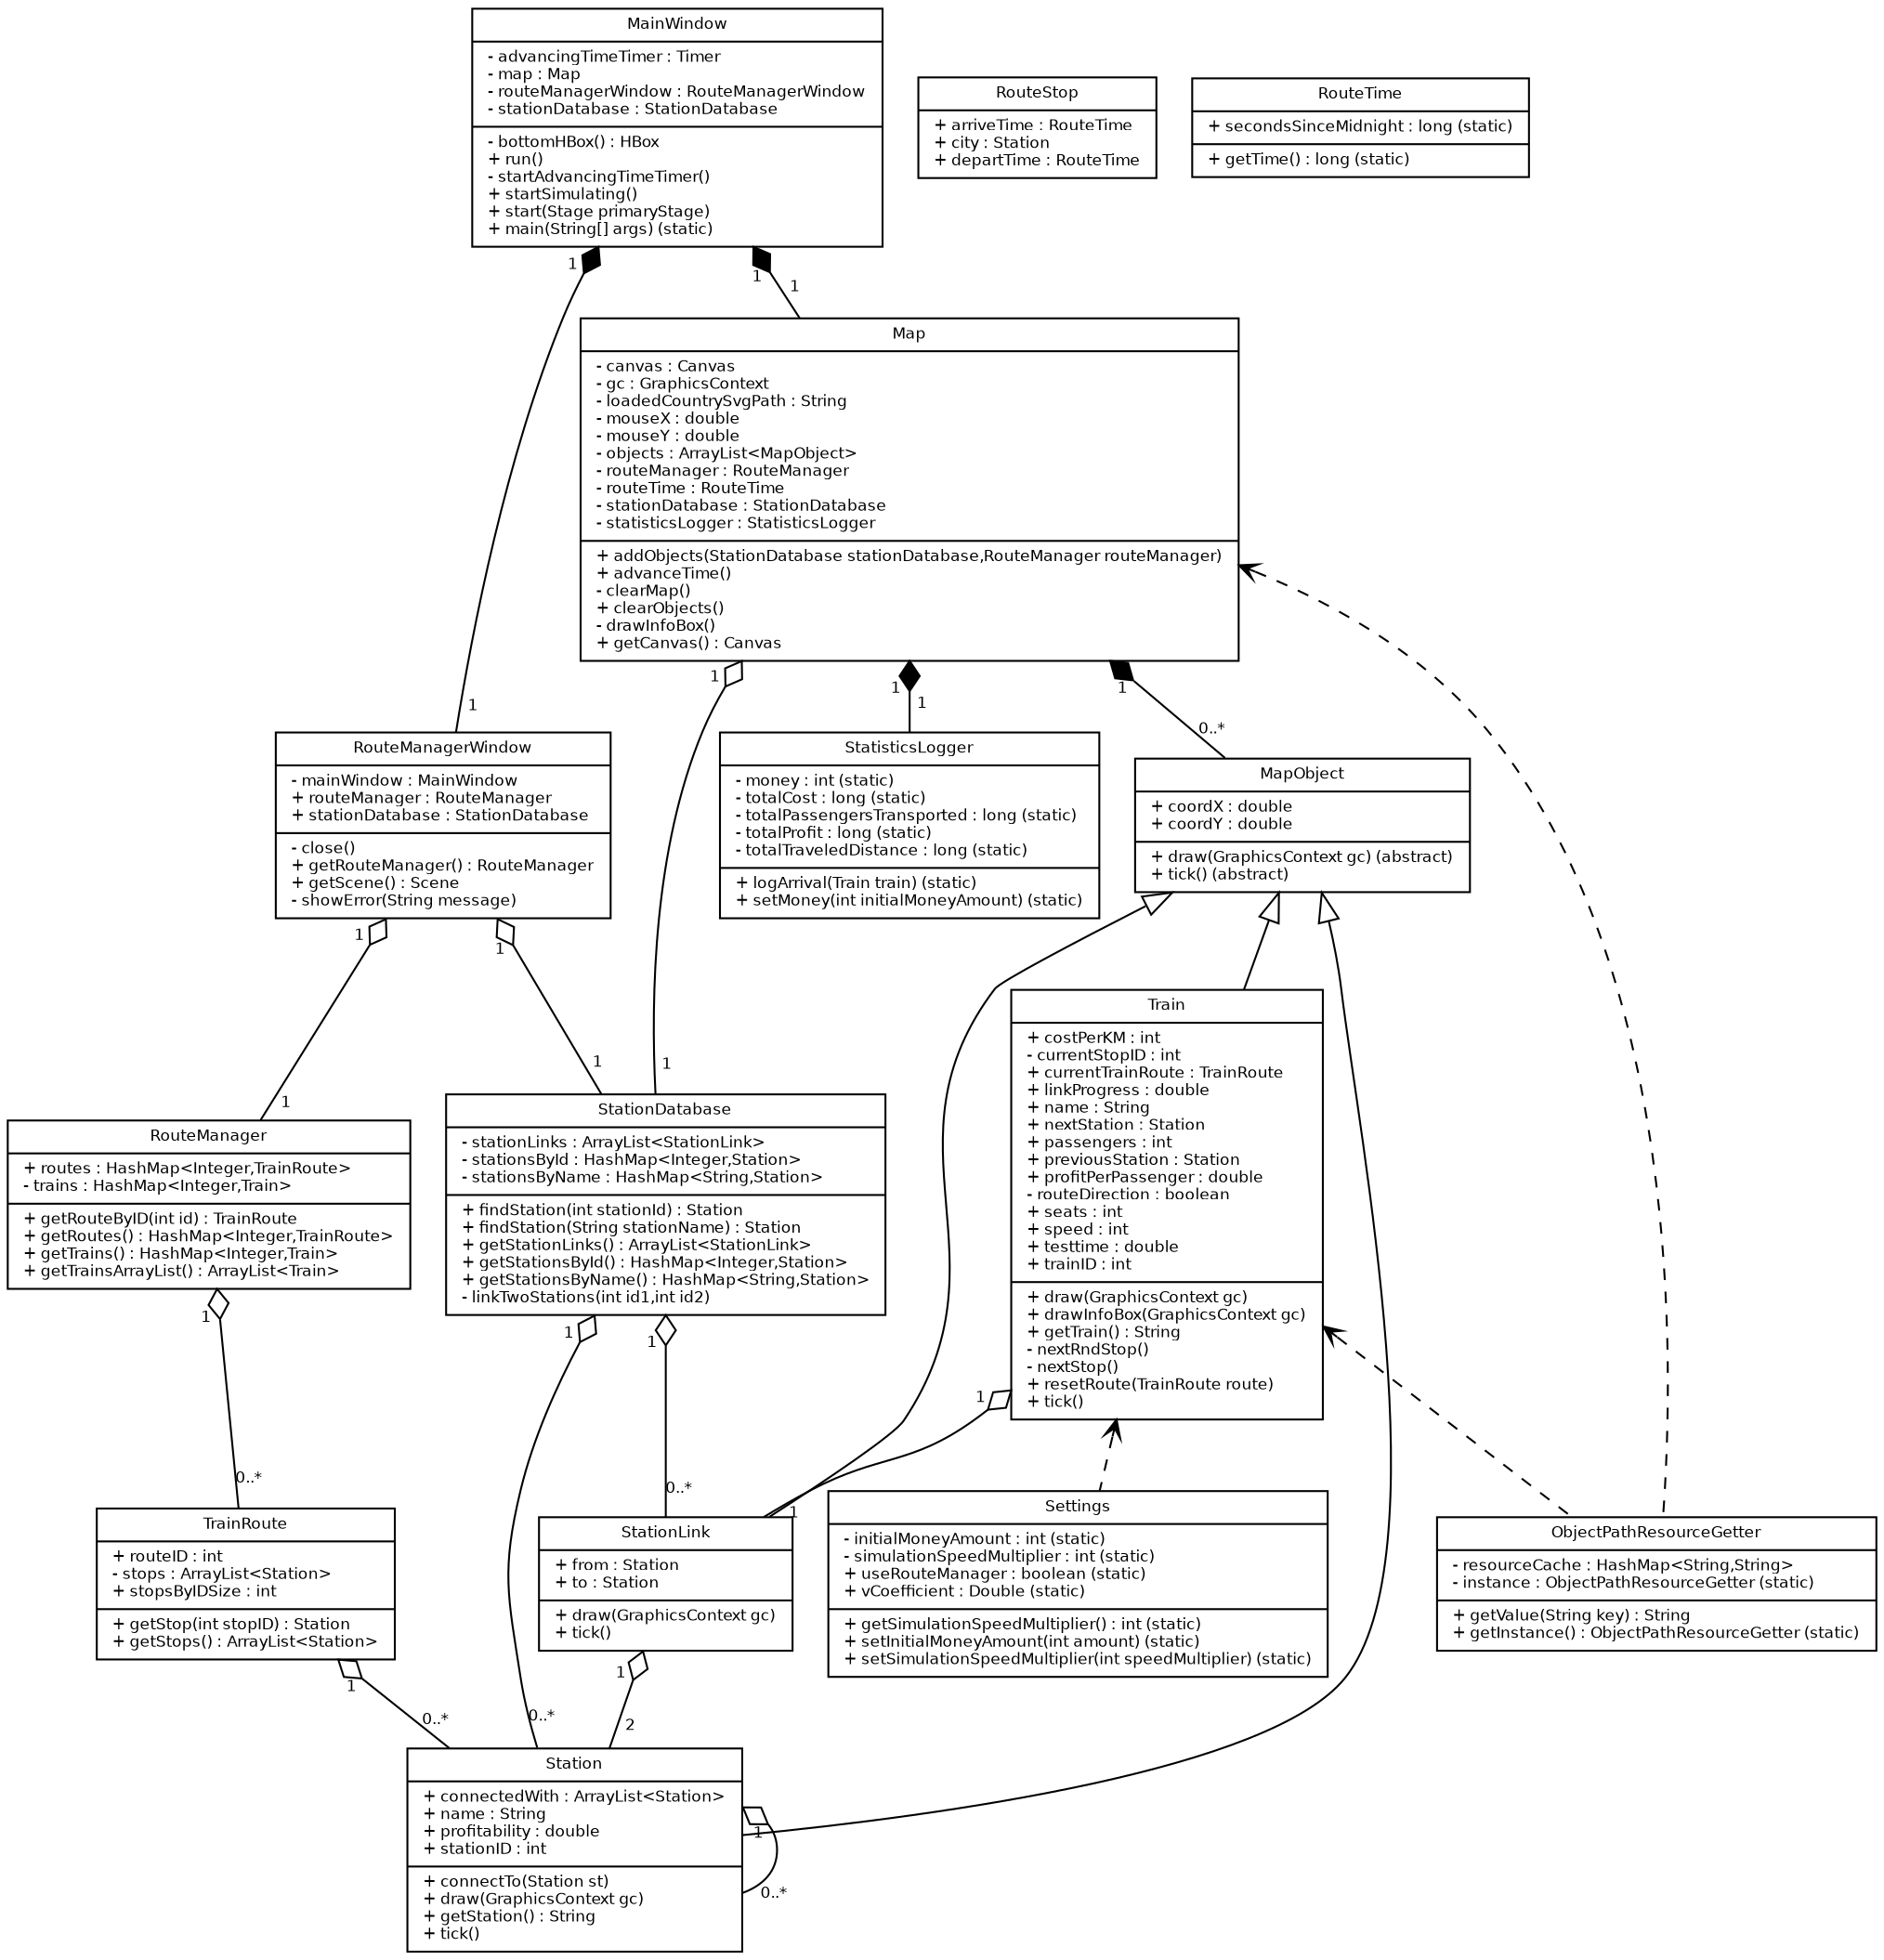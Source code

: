 digraph G {
    fontname = "Bitstream Vera Sans"
    fontsize = 8

    node [
        fontname = "Bitstream Vera Sans"
        fontsize = 8
        shape = "record"
    ]

    edge [
        arrowtail = "empty"
        fontname = "Bitstream Vera Sans"
        fontsize = 8
    ]

MainWindow [ label = "{MainWindow|
- advancingTimeTimer : Timer\l
- map : Map\l
- routeManagerWindow : RouteManagerWindow\l
- stationDatabase : StationDatabase\l
|
- bottomHBox() : HBox\l
+ run()\l
- startAdvancingTimeTimer()\l
+ startSimulating()\l
+ start(Stage primaryStage)\l
+ main(String[] args)  (static)\l
}" ]
Map [ label = "{Map|
- canvas : Canvas\l
- gc : GraphicsContext\l
- loadedCountrySvgPath : String\l
- mouseX : double\l
- mouseY : double\l
- objects : ArrayList\<MapObject\>\l
- routeManager : RouteManager\l
- routeTime : RouteTime\l
- stationDatabase : StationDatabase\l
- statisticsLogger : StatisticsLogger\l
|
+ addObjects(StationDatabase stationDatabase,RouteManager routeManager)\l
+ advanceTime()\l
- clearMap()\l
+ clearObjects()\l
- drawInfoBox()\l
+ getCanvas() : Canvas\l
}" ]
MapObject [ label = "{MapObject|
+ coordX : double\l
+ coordY : double\l
|
+ draw(GraphicsContext gc)  (abstract)\l
+ tick()  (abstract)\l
}" ]
ObjectPathResourceGetter [ label = "{ObjectPathResourceGetter|
- resourceCache : HashMap\<String,String\>\l
- instance : ObjectPathResourceGetter  (static)\l
|
+ getValue(String key) : String\l
+ getInstance() : ObjectPathResourceGetter  (static)\l
}" ]
RouteManager [ label = "{RouteManager|
+ routes : HashMap\<Integer,TrainRoute\>\l
- trains : HashMap\<Integer,Train\>\l
|
+ getRouteByID(int id) : TrainRoute\l
+ getRoutes() : HashMap\<Integer,TrainRoute\>\l
+ getTrains() : HashMap\<Integer,Train\>\l
+ getTrainsArrayList() : ArrayList\<Train\>\l
}" ]
RouteManagerWindow [ label = "{RouteManagerWindow|
- mainWindow : MainWindow\l
+ routeManager : RouteManager\l
+ stationDatabase : StationDatabase\l
|
- close()\l
+ getRouteManager() : RouteManager\l
+ getScene() : Scene\l
- showError(String message)\l
}" ]
RouteStop [ label = "{RouteStop|
+ arriveTime : RouteTime\l
+ city : Station\l
+ departTime : RouteTime\l
}" ]
RouteTime [ label = "{RouteTime|
+ secondsSinceMidnight : long  (static)\l
|
+ getTime() : long  (static)\l
}" ]
Settings [ label = "{Settings|
- initialMoneyAmount : int  (static)\l
- simulationSpeedMultiplier : int  (static)\l
+ useRouteManager : boolean  (static)\l
+ vCoefficient : Double  (static)\l
|
+ getSimulationSpeedMultiplier() : int  (static)\l
+ setInitialMoneyAmount(int amount)  (static)\l
+ setSimulationSpeedMultiplier(int speedMultiplier)  (static)\l
}" ]
Station [ label = "{Station|
+ connectedWith : ArrayList\<Station\>\l
+ name : String\l
+ profitability : double\l
+ stationID : int\l
|
+ connectTo(Station st)\l
+ draw(GraphicsContext gc)\l
+ getStation() : String\l
+ tick()\l
}" ]
StationDatabase [ label = "{StationDatabase|
- stationLinks : ArrayList\<StationLink\>\l
- stationsById : HashMap\<Integer,Station\>\l
- stationsByName : HashMap\<String,Station\>\l
|
+ findStation(int stationId) : Station\l
+ findStation(String stationName) : Station\l
+ getStationLinks() : ArrayList\<StationLink\>\l
+ getStationsById() : HashMap\<Integer,Station\>\l
+ getStationsByName() : HashMap\<String,Station\>\l
- linkTwoStations(int id1,int id2)\l
}" ]
StationLink [ label = "{StationLink|
+ from : Station\l
+ to : Station\l
|
+ draw(GraphicsContext gc)\l
+ tick()\l
}" ]
StatisticsLogger [ label = "{StatisticsLogger|
- money : int  (static)\l
- totalCost : long  (static)\l
- totalPassengersTransported : long  (static)\l
- totalProfit : long  (static)\l
- totalTraveledDistance : long  (static)\l
|
+ logArrival(Train train)  (static)\l
+ setMoney(int initialMoneyAmount)  (static)\l
}" ]
Train [ label = "{Train|
+ costPerKM : int\l
- currentStopID : int\l
+ currentTrainRoute : TrainRoute\l
+ linkProgress : double\l
+ name : String\l
+ nextStation : Station\l
+ passengers : int\l
+ previousStation : Station\l
+ profitPerPassenger : double\l
- routeDirection : boolean\l
+ seats : int\l
+ speed : int\l
+ testtime : double\l
+ trainID : int\l
|
+ draw(GraphicsContext gc)\l
+ drawInfoBox(GraphicsContext gc)\l
+ getTrain() : String\l
- nextRndStop()\l
- nextStop()\l
+ resetRoute(TrainRoute route)\l
+ tick()\l
}" ]
TrainRoute [ label = "{TrainRoute|
+ routeID : int\l
- stops : ArrayList\<Station\>\l
+ stopsByIDSize : int\l
|
+ getStop(int stopID) : Station\l
+ getStops() : ArrayList\<Station\>\l
}" ]

    edge [
        arrowsize = 1.5
    ]


    // Inheritance

    MapObject -> Station [dir=back]
    MapObject -> Train [dir=back]
    MapObject -> StationLink [dir=back]

    // Dependency
    edge [
        arrowtail = "open"
        arrowhead = "none"
        style = "dashed"
        arrowsize = 0.9
        dir = "back"
    ]
    Map -> ObjectPathResourceGetter
    Train -> ObjectPathResourceGetter
    Train -> Settings

    edge [
        style = "solid"
        arrowsize = 1.3
        arrowhead = "open"
        headlabel = "0..*"
        taillabel = "1"
        labeldistance = 1.6 // Place the asteriks further away from the arrow head
        arrowtail = "odiamond"
        dir = back
    ]

    // Aggregation

    // RouteStop -> Station

    Station -> Station

    Map -> MapObject [ arrowtail = "diamond" ]
    RouteManager -> TrainRoute
    //TrainRoute -> RouteStop
    // instead:
    TrainRoute -> Station
    StationDatabase -> Station
    StationDatabase -> StationLink

    edge [
        headlabel = "2"
        taillabel = "1"
    ]
    StationLink -> Station

    //RouteStop -> RouteTime

    edge [
        headlabel = "1"
        taillabel = "1"
    ]

    Train -> StationLink


    Map -> StationDatabase

    //Map -> RouteTime
    //Map -> RouteManager
    RouteManagerWindow -> RouteManager
    RouteManagerWindow -> StationDatabase

    edge [ arrowtail = "diamond" ]
    // Composition

    Map -> StatisticsLogger
    MainWindow -> Map
    MainWindow -> RouteManagerWindow


}
